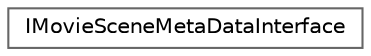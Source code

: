 digraph "Graphical Class Hierarchy"
{
 // INTERACTIVE_SVG=YES
 // LATEX_PDF_SIZE
  bgcolor="transparent";
  edge [fontname=Helvetica,fontsize=10,labelfontname=Helvetica,labelfontsize=10];
  node [fontname=Helvetica,fontsize=10,shape=box,height=0.2,width=0.4];
  rankdir="LR";
  Node0 [id="Node000000",label="IMovieSceneMetaDataInterface",height=0.2,width=0.4,color="grey40", fillcolor="white", style="filled",URL="$dc/df3/classIMovieSceneMetaDataInterface.html",tooltip="Interface that may be implemented by meta-data added movie scene objects that can extend the default ..."];
}
